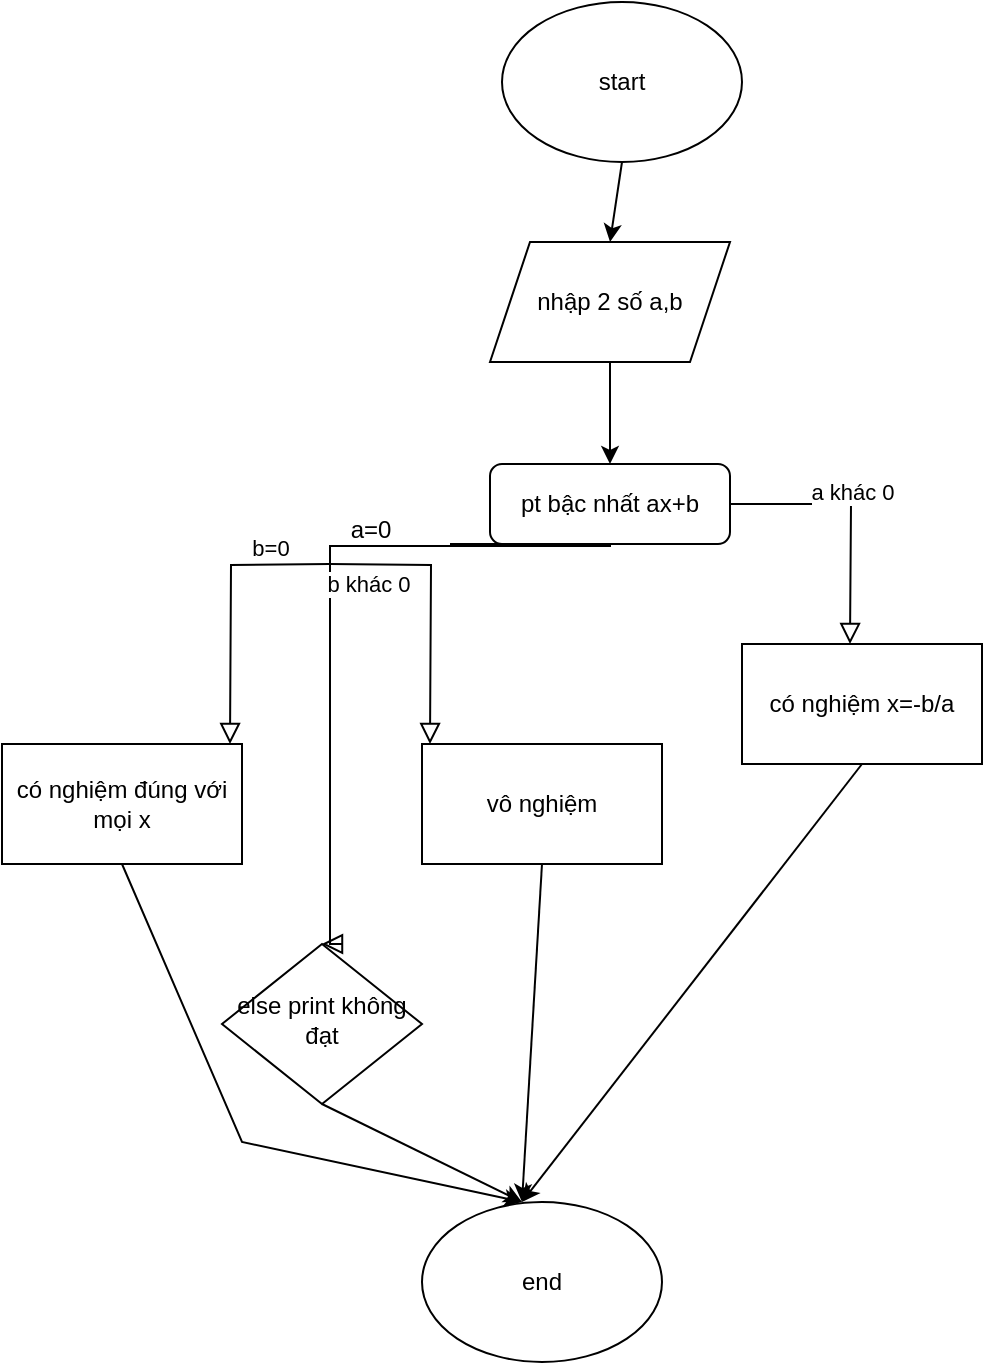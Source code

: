 <mxfile version="24.8.6">
  <diagram id="C5RBs43oDa-KdzZeNtuy" name="Page-1">
    <mxGraphModel dx="786" dy="463" grid="1" gridSize="10" guides="1" tooltips="1" connect="1" arrows="1" fold="1" page="1" pageScale="1" pageWidth="827" pageHeight="1169" math="0" shadow="0">
      <root>
        <mxCell id="WIyWlLk6GJQsqaUBKTNV-0" />
        <mxCell id="WIyWlLk6GJQsqaUBKTNV-1" parent="WIyWlLk6GJQsqaUBKTNV-0" />
        <mxCell id="WIyWlLk6GJQsqaUBKTNV-2" value="" style="rounded=0;html=1;jettySize=auto;orthogonalLoop=1;fontSize=11;endArrow=block;endFill=0;endSize=8;strokeWidth=1;shadow=0;labelBackgroundColor=none;edgeStyle=orthogonalEdgeStyle;" parent="WIyWlLk6GJQsqaUBKTNV-1" source="WIyWlLk6GJQsqaUBKTNV-3" edge="1">
          <mxGeometry relative="1" as="geometry">
            <mxPoint x="484" y="341" as="targetPoint" />
          </mxGeometry>
        </mxCell>
        <mxCell id="E4LMqhUSWvnzisseyjEn-23" value="a khác 0" style="edgeLabel;html=1;align=center;verticalAlign=middle;resizable=0;points=[];" parent="WIyWlLk6GJQsqaUBKTNV-2" vertex="1" connectable="0">
          <mxGeometry x="-0.298" y="6" relative="1" as="geometry">
            <mxPoint x="15" as="offset" />
          </mxGeometry>
        </mxCell>
        <mxCell id="WIyWlLk6GJQsqaUBKTNV-3" value="pt bậc nhất ax+b" style="rounded=1;whiteSpace=wrap;html=1;fontSize=12;glass=0;strokeWidth=1;shadow=0;" parent="WIyWlLk6GJQsqaUBKTNV-1" vertex="1">
          <mxGeometry x="304" y="251" width="120" height="40" as="geometry" />
        </mxCell>
        <mxCell id="E4LMqhUSWvnzisseyjEn-16" value="" style="rounded=0;html=1;jettySize=auto;orthogonalLoop=1;fontSize=11;endArrow=block;endFill=0;endSize=8;strokeWidth=1;shadow=0;labelBackgroundColor=none;edgeStyle=orthogonalEdgeStyle;entryX=0.5;entryY=0;entryDx=0;entryDy=0;" parent="WIyWlLk6GJQsqaUBKTNV-1" edge="1" target="E4LMqhUSWvnzisseyjEn-17">
          <mxGeometry relative="1" as="geometry">
            <mxPoint x="284" y="291" as="sourcePoint" />
            <mxPoint x="224" y="491" as="targetPoint" />
            <Array as="points">
              <mxPoint x="364" y="291" />
              <mxPoint x="364" y="292" />
              <mxPoint x="224" y="292" />
              <mxPoint x="224" y="491" />
            </Array>
          </mxGeometry>
        </mxCell>
        <mxCell id="E4LMqhUSWvnzisseyjEn-32" value="b khác 0" style="edgeLabel;html=1;align=center;verticalAlign=middle;resizable=0;points=[];" parent="E4LMqhUSWvnzisseyjEn-16" vertex="1" connectable="0">
          <mxGeometry x="-0.249" y="5" relative="1" as="geometry">
            <mxPoint x="-43" y="14" as="offset" />
          </mxGeometry>
        </mxCell>
        <mxCell id="E4LMqhUSWvnzisseyjEn-17" value="else print không đạt" style="rhombus;whiteSpace=wrap;html=1;shadow=0;fontFamily=Helvetica;fontSize=12;align=center;strokeWidth=1;spacing=6;spacingTop=-4;" parent="WIyWlLk6GJQsqaUBKTNV-1" vertex="1">
          <mxGeometry x="170" y="491" width="100" height="80" as="geometry" />
        </mxCell>
        <mxCell id="E4LMqhUSWvnzisseyjEn-24" value="a=0" style="text;html=1;align=center;verticalAlign=middle;resizable=0;points=[];autosize=1;strokeColor=none;fillColor=none;" parent="WIyWlLk6GJQsqaUBKTNV-1" vertex="1">
          <mxGeometry x="224" y="269" width="40" height="30" as="geometry" />
        </mxCell>
        <mxCell id="E4LMqhUSWvnzisseyjEn-25" value="" style="rounded=0;html=1;jettySize=auto;orthogonalLoop=1;fontSize=11;endArrow=block;endFill=0;endSize=8;strokeWidth=1;shadow=0;labelBackgroundColor=none;edgeStyle=orthogonalEdgeStyle;" parent="WIyWlLk6GJQsqaUBKTNV-1" edge="1">
          <mxGeometry relative="1" as="geometry">
            <mxPoint x="224" y="301" as="sourcePoint" />
            <mxPoint x="274" y="391" as="targetPoint" />
          </mxGeometry>
        </mxCell>
        <mxCell id="E4LMqhUSWvnzisseyjEn-26" value="" style="rounded=0;html=1;jettySize=auto;orthogonalLoop=1;fontSize=11;endArrow=block;endFill=0;endSize=8;strokeWidth=1;shadow=0;labelBackgroundColor=none;edgeStyle=orthogonalEdgeStyle;" parent="WIyWlLk6GJQsqaUBKTNV-1" edge="1">
          <mxGeometry relative="1" as="geometry">
            <mxPoint x="224" y="301" as="sourcePoint" />
            <mxPoint x="174" y="391" as="targetPoint" />
          </mxGeometry>
        </mxCell>
        <mxCell id="E4LMqhUSWvnzisseyjEn-31" value="b=0" style="edgeLabel;html=1;align=center;verticalAlign=middle;resizable=0;points=[];" parent="E4LMqhUSWvnzisseyjEn-26" vertex="1" connectable="0">
          <mxGeometry x="-0.56" y="-9" relative="1" as="geometry">
            <mxPoint as="offset" />
          </mxGeometry>
        </mxCell>
        <mxCell id="r_Eh1aPLLD_7D6feJoXo-0" value="có nghiệm x=-b/a" style="rounded=0;whiteSpace=wrap;html=1;" vertex="1" parent="WIyWlLk6GJQsqaUBKTNV-1">
          <mxGeometry x="430" y="341" width="120" height="60" as="geometry" />
        </mxCell>
        <mxCell id="r_Eh1aPLLD_7D6feJoXo-1" value="vô nghiệm" style="rounded=0;whiteSpace=wrap;html=1;" vertex="1" parent="WIyWlLk6GJQsqaUBKTNV-1">
          <mxGeometry x="270" y="391" width="120" height="60" as="geometry" />
        </mxCell>
        <mxCell id="r_Eh1aPLLD_7D6feJoXo-2" value="có nghiệm đúng với mọi x" style="rounded=0;whiteSpace=wrap;html=1;" vertex="1" parent="WIyWlLk6GJQsqaUBKTNV-1">
          <mxGeometry x="60" y="391" width="120" height="60" as="geometry" />
        </mxCell>
        <mxCell id="r_Eh1aPLLD_7D6feJoXo-3" value="nhập 2 số a,b" style="shape=parallelogram;perimeter=parallelogramPerimeter;whiteSpace=wrap;html=1;fixedSize=1;" vertex="1" parent="WIyWlLk6GJQsqaUBKTNV-1">
          <mxGeometry x="304" y="140" width="120" height="60" as="geometry" />
        </mxCell>
        <mxCell id="r_Eh1aPLLD_7D6feJoXo-4" value="start" style="ellipse;whiteSpace=wrap;html=1;" vertex="1" parent="WIyWlLk6GJQsqaUBKTNV-1">
          <mxGeometry x="310" y="20" width="120" height="80" as="geometry" />
        </mxCell>
        <mxCell id="r_Eh1aPLLD_7D6feJoXo-5" value="" style="endArrow=classic;html=1;rounded=0;exitX=0.5;exitY=1;exitDx=0;exitDy=0;entryX=0.5;entryY=0;entryDx=0;entryDy=0;" edge="1" parent="WIyWlLk6GJQsqaUBKTNV-1" source="r_Eh1aPLLD_7D6feJoXo-4" target="r_Eh1aPLLD_7D6feJoXo-3">
          <mxGeometry width="50" height="50" relative="1" as="geometry">
            <mxPoint x="130" y="190" as="sourcePoint" />
            <mxPoint x="180" y="140" as="targetPoint" />
          </mxGeometry>
        </mxCell>
        <mxCell id="r_Eh1aPLLD_7D6feJoXo-6" value="" style="endArrow=classic;html=1;rounded=0;exitX=0.5;exitY=1;exitDx=0;exitDy=0;entryX=0.5;entryY=0;entryDx=0;entryDy=0;" edge="1" parent="WIyWlLk6GJQsqaUBKTNV-1" source="r_Eh1aPLLD_7D6feJoXo-3" target="WIyWlLk6GJQsqaUBKTNV-3">
          <mxGeometry width="50" height="50" relative="1" as="geometry">
            <mxPoint x="130" y="290" as="sourcePoint" />
            <mxPoint x="180" y="240" as="targetPoint" />
          </mxGeometry>
        </mxCell>
        <mxCell id="r_Eh1aPLLD_7D6feJoXo-7" value="" style="endArrow=classic;html=1;rounded=0;exitX=0.5;exitY=1;exitDx=0;exitDy=0;" edge="1" parent="WIyWlLk6GJQsqaUBKTNV-1" source="r_Eh1aPLLD_7D6feJoXo-2">
          <mxGeometry width="50" height="50" relative="1" as="geometry">
            <mxPoint x="170" y="680" as="sourcePoint" />
            <mxPoint x="320" y="620" as="targetPoint" />
            <Array as="points">
              <mxPoint x="180" y="590" />
            </Array>
          </mxGeometry>
        </mxCell>
        <mxCell id="r_Eh1aPLLD_7D6feJoXo-8" value="" style="endArrow=classic;html=1;rounded=0;exitX=0.5;exitY=1;exitDx=0;exitDy=0;" edge="1" parent="WIyWlLk6GJQsqaUBKTNV-1" source="r_Eh1aPLLD_7D6feJoXo-1">
          <mxGeometry width="50" height="50" relative="1" as="geometry">
            <mxPoint x="420" y="670" as="sourcePoint" />
            <mxPoint x="320" y="620" as="targetPoint" />
          </mxGeometry>
        </mxCell>
        <mxCell id="r_Eh1aPLLD_7D6feJoXo-9" value="" style="endArrow=classic;html=1;rounded=0;exitX=0.5;exitY=1;exitDx=0;exitDy=0;" edge="1" parent="WIyWlLk6GJQsqaUBKTNV-1" source="E4LMqhUSWvnzisseyjEn-17">
          <mxGeometry width="50" height="50" relative="1" as="geometry">
            <mxPoint x="360" y="610" as="sourcePoint" />
            <mxPoint x="320" y="620" as="targetPoint" />
          </mxGeometry>
        </mxCell>
        <mxCell id="r_Eh1aPLLD_7D6feJoXo-10" value="" style="endArrow=classic;html=1;rounded=0;exitX=0.5;exitY=1;exitDx=0;exitDy=0;" edge="1" parent="WIyWlLk6GJQsqaUBKTNV-1" source="r_Eh1aPLLD_7D6feJoXo-0">
          <mxGeometry width="50" height="50" relative="1" as="geometry">
            <mxPoint x="550" y="560" as="sourcePoint" />
            <mxPoint x="320" y="620" as="targetPoint" />
          </mxGeometry>
        </mxCell>
        <mxCell id="r_Eh1aPLLD_7D6feJoXo-11" value="end" style="ellipse;whiteSpace=wrap;html=1;" vertex="1" parent="WIyWlLk6GJQsqaUBKTNV-1">
          <mxGeometry x="270" y="620" width="120" height="80" as="geometry" />
        </mxCell>
      </root>
    </mxGraphModel>
  </diagram>
</mxfile>
